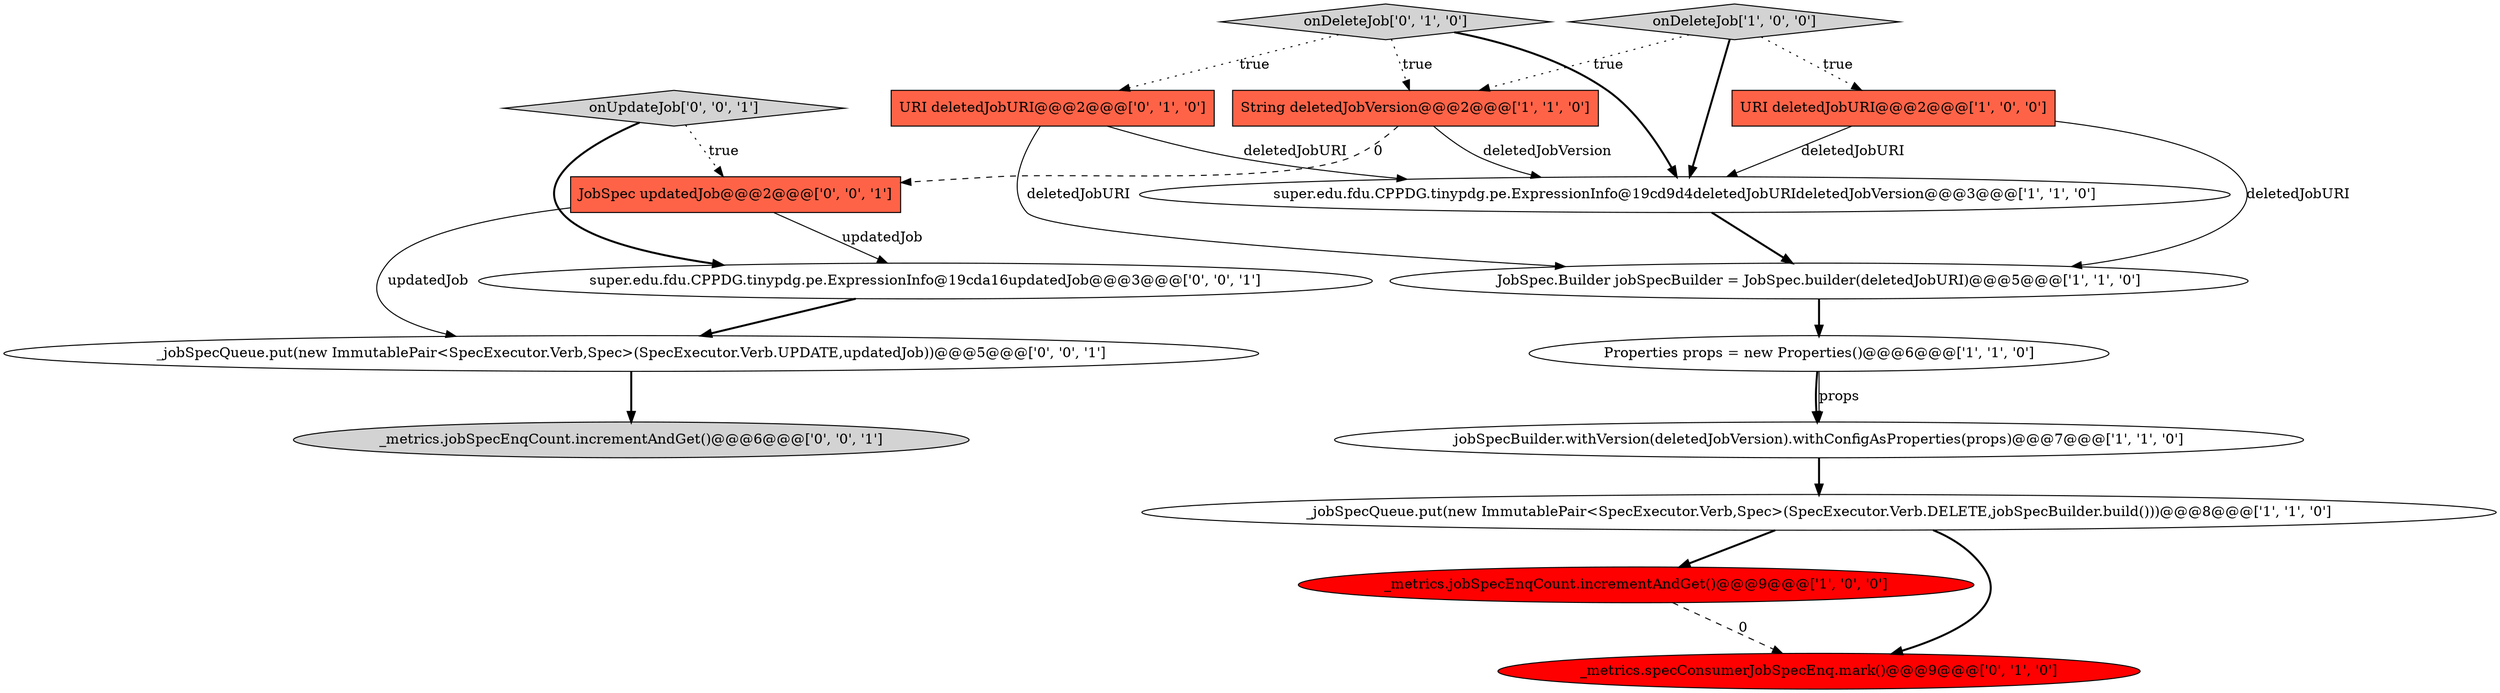 digraph {
13 [style = filled, label = "_metrics.jobSpecEnqCount.incrementAndGet()@@@6@@@['0', '0', '1']", fillcolor = lightgray, shape = ellipse image = "AAA0AAABBB3BBB"];
2 [style = filled, label = "super.edu.fdu.CPPDG.tinypdg.pe.ExpressionInfo@19cd9d4deletedJobURIdeletedJobVersion@@@3@@@['1', '1', '0']", fillcolor = white, shape = ellipse image = "AAA0AAABBB1BBB"];
1 [style = filled, label = "URI deletedJobURI@@@2@@@['1', '0', '0']", fillcolor = tomato, shape = box image = "AAA0AAABBB1BBB"];
4 [style = filled, label = "String deletedJobVersion@@@2@@@['1', '1', '0']", fillcolor = tomato, shape = box image = "AAA0AAABBB1BBB"];
6 [style = filled, label = "_metrics.jobSpecEnqCount.incrementAndGet()@@@9@@@['1', '0', '0']", fillcolor = red, shape = ellipse image = "AAA1AAABBB1BBB"];
0 [style = filled, label = "jobSpecBuilder.withVersion(deletedJobVersion).withConfigAsProperties(props)@@@7@@@['1', '1', '0']", fillcolor = white, shape = ellipse image = "AAA0AAABBB1BBB"];
15 [style = filled, label = "_jobSpecQueue.put(new ImmutablePair<SpecExecutor.Verb,Spec>(SpecExecutor.Verb.UPDATE,updatedJob))@@@5@@@['0', '0', '1']", fillcolor = white, shape = ellipse image = "AAA0AAABBB3BBB"];
3 [style = filled, label = "JobSpec.Builder jobSpecBuilder = JobSpec.builder(deletedJobURI)@@@5@@@['1', '1', '0']", fillcolor = white, shape = ellipse image = "AAA0AAABBB1BBB"];
12 [style = filled, label = "JobSpec updatedJob@@@2@@@['0', '0', '1']", fillcolor = tomato, shape = box image = "AAA0AAABBB3BBB"];
16 [style = filled, label = "onUpdateJob['0', '0', '1']", fillcolor = lightgray, shape = diamond image = "AAA0AAABBB3BBB"];
5 [style = filled, label = "Properties props = new Properties()@@@6@@@['1', '1', '0']", fillcolor = white, shape = ellipse image = "AAA0AAABBB1BBB"];
11 [style = filled, label = "_metrics.specConsumerJobSpecEnq.mark()@@@9@@@['0', '1', '0']", fillcolor = red, shape = ellipse image = "AAA1AAABBB2BBB"];
10 [style = filled, label = "onDeleteJob['0', '1', '0']", fillcolor = lightgray, shape = diamond image = "AAA0AAABBB2BBB"];
8 [style = filled, label = "_jobSpecQueue.put(new ImmutablePair<SpecExecutor.Verb,Spec>(SpecExecutor.Verb.DELETE,jobSpecBuilder.build()))@@@8@@@['1', '1', '0']", fillcolor = white, shape = ellipse image = "AAA0AAABBB1BBB"];
9 [style = filled, label = "URI deletedJobURI@@@2@@@['0', '1', '0']", fillcolor = tomato, shape = box image = "AAA0AAABBB2BBB"];
7 [style = filled, label = "onDeleteJob['1', '0', '0']", fillcolor = lightgray, shape = diamond image = "AAA0AAABBB1BBB"];
14 [style = filled, label = "super.edu.fdu.CPPDG.tinypdg.pe.ExpressionInfo@19cda16updatedJob@@@3@@@['0', '0', '1']", fillcolor = white, shape = ellipse image = "AAA0AAABBB3BBB"];
9->2 [style = solid, label="deletedJobURI"];
15->13 [style = bold, label=""];
16->12 [style = dotted, label="true"];
1->3 [style = solid, label="deletedJobURI"];
9->3 [style = solid, label="deletedJobURI"];
12->15 [style = solid, label="updatedJob"];
12->14 [style = solid, label="updatedJob"];
2->3 [style = bold, label=""];
6->11 [style = dashed, label="0"];
8->6 [style = bold, label=""];
10->9 [style = dotted, label="true"];
4->12 [style = dashed, label="0"];
3->5 [style = bold, label=""];
4->2 [style = solid, label="deletedJobVersion"];
5->0 [style = bold, label=""];
7->2 [style = bold, label=""];
7->4 [style = dotted, label="true"];
0->8 [style = bold, label=""];
1->2 [style = solid, label="deletedJobURI"];
16->14 [style = bold, label=""];
10->2 [style = bold, label=""];
14->15 [style = bold, label=""];
10->4 [style = dotted, label="true"];
5->0 [style = solid, label="props"];
7->1 [style = dotted, label="true"];
8->11 [style = bold, label=""];
}
